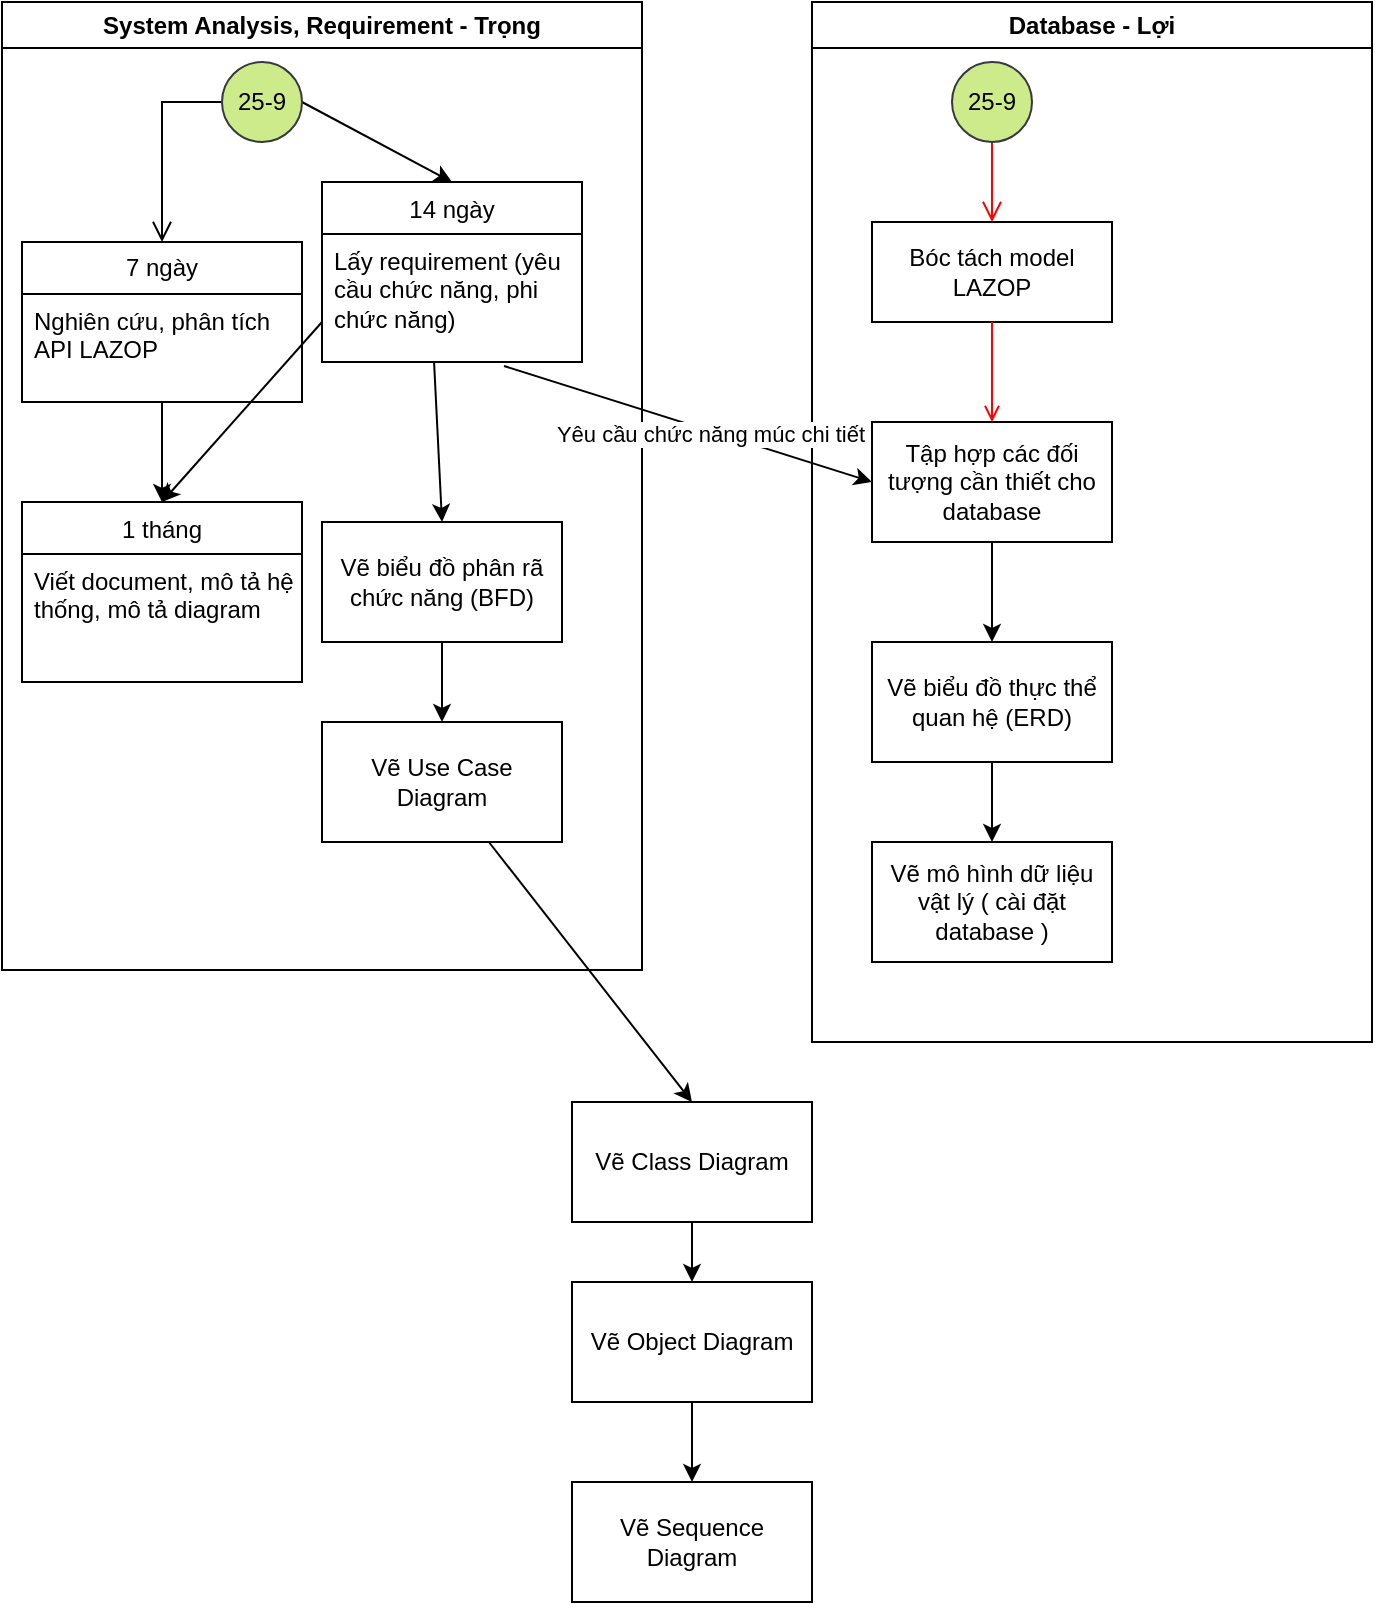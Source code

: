 <mxfile version="13.7.7" type="github" pages="2">
  <diagram name="Page-1" id="e7e014a7-5840-1c2e-5031-d8a46d1fe8dd">
    <mxGraphModel dx="942" dy="583" grid="1" gridSize="10" guides="1" tooltips="1" connect="1" arrows="1" fold="1" page="1" pageScale="1" pageWidth="827" pageHeight="1169" background="#ffffff" math="0" shadow="0">
      <root>
        <mxCell id="0" />
        <mxCell id="1" parent="0" />
        <mxCell id="2" value="System Analysis, Requirement - Trọng" style="swimlane;whiteSpace=wrap" parent="1" vertex="1">
          <mxGeometry x="40" y="40" width="320" height="484" as="geometry" />
        </mxCell>
        <mxCell id="6" value="" style="edgeStyle=elbowEdgeStyle;elbow=horizontal;verticalAlign=bottom;endArrow=open;endSize=8;endFill=1;rounded=0;entryX=0.5;entryY=0;entryDx=0;entryDy=0;exitX=0;exitY=0.5;exitDx=0;exitDy=0;" parent="2" source="_u92uwHQ9xJIyA4-MkIm-22" target="mU8VDw6BHfqq7bU4-AUH-44" edge="1">
          <mxGeometry x="100" y="40" as="geometry">
            <mxPoint x="60" y="70" as="targetPoint" />
            <Array as="points">
              <mxPoint x="80" y="80" />
            </Array>
            <mxPoint x="120" y="45" as="sourcePoint" />
          </mxGeometry>
        </mxCell>
        <mxCell id="mU8VDw6BHfqq7bU4-AUH-44" value="7 ngày" style="swimlane;fontStyle=0;childLayout=stackLayout;horizontal=1;startSize=26;fillColor=none;horizontalStack=0;resizeParent=1;resizeParentMax=0;resizeLast=0;collapsible=1;marginBottom=0;whiteSpace=wrap;" parent="2" vertex="1">
          <mxGeometry x="10" y="120" width="140" height="80" as="geometry" />
        </mxCell>
        <mxCell id="mU8VDw6BHfqq7bU4-AUH-46" value="Nghiên cứu, phân tích API LAZOP" style="text;strokeColor=none;fillColor=none;align=left;verticalAlign=top;spacingLeft=4;spacingRight=4;overflow=hidden;rotatable=0;points=[[0,0.5],[1,0.5]];portConstraint=eastwest;whiteSpace=wrap;" parent="mU8VDw6BHfqq7bU4-AUH-44" vertex="1">
          <mxGeometry y="26" width="140" height="54" as="geometry" />
        </mxCell>
        <mxCell id="mU8VDw6BHfqq7bU4-AUH-48" value="14 ngày" style="swimlane;fontStyle=0;childLayout=stackLayout;horizontal=1;startSize=26;fillColor=none;horizontalStack=0;resizeParent=1;resizeParentMax=0;resizeLast=0;collapsible=1;marginBottom=0;" parent="2" vertex="1">
          <mxGeometry x="160" y="90" width="130" height="90" as="geometry">
            <mxRectangle x="70" y="430" width="80" height="26" as="alternateBounds" />
          </mxGeometry>
        </mxCell>
        <mxCell id="mU8VDw6BHfqq7bU4-AUH-49" value="Lấy requirement (yêu cầu chức năng, phi chức năng)" style="text;strokeColor=none;fillColor=none;align=left;verticalAlign=top;spacingLeft=4;spacingRight=4;overflow=hidden;rotatable=0;points=[[0,0.5],[1,0.5]];portConstraint=eastwest;whiteSpace=wrap;" parent="mU8VDw6BHfqq7bU4-AUH-48" vertex="1">
          <mxGeometry y="26" width="130" height="64" as="geometry" />
        </mxCell>
        <mxCell id="rS6dLhZMkmuUpzraP9A6-42" value="" style="endArrow=classic;html=1;exitX=1;exitY=0.5;exitDx=0;exitDy=0;entryX=0.5;entryY=0;entryDx=0;entryDy=0;" parent="2" source="_u92uwHQ9xJIyA4-MkIm-22" target="mU8VDw6BHfqq7bU4-AUH-48" edge="1">
          <mxGeometry width="50" height="50" relative="1" as="geometry">
            <mxPoint x="150" y="45" as="sourcePoint" />
            <mxPoint x="220" y="110" as="targetPoint" />
          </mxGeometry>
        </mxCell>
        <mxCell id="_u92uwHQ9xJIyA4-MkIm-17" value="1 tháng" style="swimlane;fontStyle=0;childLayout=stackLayout;horizontal=1;startSize=26;fillColor=none;horizontalStack=0;resizeParent=1;resizeParentMax=0;resizeLast=0;collapsible=1;marginBottom=0;" vertex="1" parent="2">
          <mxGeometry x="10" y="250" width="140" height="90" as="geometry" />
        </mxCell>
        <mxCell id="_u92uwHQ9xJIyA4-MkIm-18" value="Viết document, mô tả hệ thống, mô tả diagram" style="text;strokeColor=none;fillColor=none;align=left;verticalAlign=top;spacingLeft=4;spacingRight=4;overflow=hidden;rotatable=0;points=[[0,0.5],[1,0.5]];portConstraint=eastwest;whiteSpace=wrap;" vertex="1" parent="_u92uwHQ9xJIyA4-MkIm-17">
          <mxGeometry y="26" width="140" height="64" as="geometry" />
        </mxCell>
        <mxCell id="rS6dLhZMkmuUpzraP9A6-46" value="Vẽ biểu đồ phân rã chức năng (BFD)" style="rounded=0;whiteSpace=wrap;html=1;" parent="2" vertex="1">
          <mxGeometry x="160" y="260" width="120" height="60" as="geometry" />
        </mxCell>
        <mxCell id="rS6dLhZMkmuUpzraP9A6-47" value="" style="endArrow=classic;html=1;entryX=0.5;entryY=0;entryDx=0;entryDy=0;exitX=0.431;exitY=1;exitDx=0;exitDy=0;exitPerimeter=0;" parent="2" source="mU8VDw6BHfqq7bU4-AUH-49" target="rS6dLhZMkmuUpzraP9A6-46" edge="1">
          <mxGeometry width="50" height="50" relative="1" as="geometry">
            <mxPoint x="220" y="180" as="sourcePoint" />
            <mxPoint x="400" y="120" as="targetPoint" />
          </mxGeometry>
        </mxCell>
        <mxCell id="rS6dLhZMkmuUpzraP9A6-49" value="Vẽ Use Case Diagram" style="rounded=0;whiteSpace=wrap;html=1;" parent="2" vertex="1">
          <mxGeometry x="160" y="360" width="120" height="60" as="geometry" />
        </mxCell>
        <mxCell id="rS6dLhZMkmuUpzraP9A6-51" value="" style="endArrow=classic;html=1;entryX=0.5;entryY=0;entryDx=0;entryDy=0;" parent="2" source="rS6dLhZMkmuUpzraP9A6-46" target="rS6dLhZMkmuUpzraP9A6-49" edge="1">
          <mxGeometry width="50" height="50" relative="1" as="geometry">
            <mxPoint x="170" y="290" as="sourcePoint" />
            <mxPoint x="250" y="390.711" as="targetPoint" />
          </mxGeometry>
        </mxCell>
        <mxCell id="rS6dLhZMkmuUpzraP9A6-54" value="" style="endArrow=classic;html=1;entryX=0.5;entryY=0;entryDx=0;entryDy=0;exitX=0.5;exitY=1;exitDx=0;exitDy=0;" parent="2" source="mU8VDw6BHfqq7bU4-AUH-44" target="_u92uwHQ9xJIyA4-MkIm-17" edge="1">
          <mxGeometry width="50" height="50" relative="1" as="geometry">
            <mxPoint x="65" y="160" as="sourcePoint" />
            <mxPoint x="60" y="300" as="targetPoint" />
          </mxGeometry>
        </mxCell>
        <mxCell id="rS6dLhZMkmuUpzraP9A6-55" value="" style="endArrow=classic;html=1;entryX=0.5;entryY=0;entryDx=0;entryDy=0;exitX=0;exitY=1;exitDx=0;exitDy=0;" parent="2" target="_u92uwHQ9xJIyA4-MkIm-17" edge="1">
          <mxGeometry width="50" height="50" relative="1" as="geometry">
            <mxPoint x="160" y="160" as="sourcePoint" />
            <mxPoint x="90" y="300" as="targetPoint" />
          </mxGeometry>
        </mxCell>
        <mxCell id="_u92uwHQ9xJIyA4-MkIm-22" value="25-9" style="ellipse;whiteSpace=wrap;html=1;aspect=fixed;fillColor=#cdeb8b;strokeColor=#36393d;" vertex="1" parent="2">
          <mxGeometry x="110" y="30" width="40" height="40" as="geometry" />
        </mxCell>
        <mxCell id="3" value="Database - Lợi" style="swimlane;whiteSpace=wrap" parent="1" vertex="1">
          <mxGeometry x="445" y="40" width="280" height="520" as="geometry" />
        </mxCell>
        <mxCell id="14" value="" style="edgeStyle=elbowEdgeStyle;elbow=horizontal;verticalAlign=bottom;endArrow=open;endSize=8;strokeColor=#FF0000;endFill=1;rounded=0;exitX=0.5;exitY=1;exitDx=0;exitDy=0;" parent="3" source="_u92uwHQ9xJIyA4-MkIm-23" target="15" edge="1">
          <mxGeometry x="40" y="20" as="geometry">
            <mxPoint x="55" y="90" as="targetPoint" />
            <mxPoint x="85" y="70" as="sourcePoint" />
          </mxGeometry>
        </mxCell>
        <mxCell id="15" value="Bóc tách model LAZOP" style="whiteSpace=wrap;" parent="3" vertex="1">
          <mxGeometry x="30" y="110" width="120" height="50" as="geometry" />
        </mxCell>
        <mxCell id="17" value="" style="endArrow=open;strokeColor=#FF0000;endFill=1;rounded=0;entryX=0.5;entryY=0;entryDx=0;entryDy=0;" parent="3" source="15" target="rS6dLhZMkmuUpzraP9A6-43" edge="1">
          <mxGeometry relative="1" as="geometry">
            <mxPoint x="75" y="220" as="targetPoint" />
          </mxGeometry>
        </mxCell>
        <mxCell id="rS6dLhZMkmuUpzraP9A6-43" value="Tập hợp các đối tượng cần thiết cho database" style="rounded=0;whiteSpace=wrap;html=1;" parent="3" vertex="1">
          <mxGeometry x="30" y="210" width="120" height="60" as="geometry" />
        </mxCell>
        <mxCell id="rS6dLhZMkmuUpzraP9A6-48" value="Vẽ biểu đồ thực thể quan hệ (ERD)" style="rounded=0;whiteSpace=wrap;html=1;" parent="3" vertex="1">
          <mxGeometry x="30" y="320" width="120" height="60" as="geometry" />
        </mxCell>
        <mxCell id="rS6dLhZMkmuUpzraP9A6-56" value="" style="endArrow=classic;html=1;exitX=0.5;exitY=1;exitDx=0;exitDy=0;entryX=0.5;entryY=0;entryDx=0;entryDy=0;" parent="3" source="rS6dLhZMkmuUpzraP9A6-43" target="rS6dLhZMkmuUpzraP9A6-48" edge="1">
          <mxGeometry width="50" height="50" relative="1" as="geometry">
            <mxPoint x="25" y="360" as="sourcePoint" />
            <mxPoint x="75" y="310" as="targetPoint" />
          </mxGeometry>
        </mxCell>
        <mxCell id="OaehYao2ePnqHA_qCyAD-17" value="Vẽ mô hình dữ liệu vật lý ( cài đặt database )" style="rounded=0;whiteSpace=wrap;html=1;" parent="3" vertex="1">
          <mxGeometry x="30" y="420" width="120" height="60" as="geometry" />
        </mxCell>
        <mxCell id="_u92uwHQ9xJIyA4-MkIm-21" value="" style="endArrow=classic;html=1;exitX=0.5;exitY=1;exitDx=0;exitDy=0;entryX=0.5;entryY=0;entryDx=0;entryDy=0;" edge="1" parent="3" source="rS6dLhZMkmuUpzraP9A6-48" target="OaehYao2ePnqHA_qCyAD-17">
          <mxGeometry width="50" height="50" relative="1" as="geometry">
            <mxPoint x="195" y="440" as="sourcePoint" />
            <mxPoint x="245" y="390" as="targetPoint" />
          </mxGeometry>
        </mxCell>
        <mxCell id="_u92uwHQ9xJIyA4-MkIm-23" value="25-9" style="ellipse;whiteSpace=wrap;html=1;aspect=fixed;fillColor=#cdeb8b;strokeColor=#36393d;" vertex="1" parent="3">
          <mxGeometry x="70" y="30" width="40" height="40" as="geometry" />
        </mxCell>
        <mxCell id="rS6dLhZMkmuUpzraP9A6-44" value="" style="endArrow=classic;html=1;exitX=0.7;exitY=1.031;exitDx=0;exitDy=0;entryX=0;entryY=0.5;entryDx=0;entryDy=0;exitPerimeter=0;" parent="1" source="mU8VDw6BHfqq7bU4-AUH-49" target="rS6dLhZMkmuUpzraP9A6-43" edge="1">
          <mxGeometry width="50" height="50" relative="1" as="geometry">
            <mxPoint x="260" y="200" as="sourcePoint" />
            <mxPoint x="440" y="180" as="targetPoint" />
          </mxGeometry>
        </mxCell>
        <mxCell id="rS6dLhZMkmuUpzraP9A6-45" value="Yêu cầu chức năng múc chi tiết" style="edgeLabel;html=1;align=center;verticalAlign=middle;resizable=0;points=[];" parent="rS6dLhZMkmuUpzraP9A6-44" vertex="1" connectable="0">
          <mxGeometry x="0.124" y="-1" relative="1" as="geometry">
            <mxPoint as="offset" />
          </mxGeometry>
        </mxCell>
        <mxCell id="rS6dLhZMkmuUpzraP9A6-50" value="Vẽ Class Diagram" style="rounded=0;whiteSpace=wrap;html=1;" parent="1" vertex="1">
          <mxGeometry x="325" y="590" width="120" height="60" as="geometry" />
        </mxCell>
        <mxCell id="rS6dLhZMkmuUpzraP9A6-52" value="" style="endArrow=classic;html=1;entryX=0.5;entryY=0;entryDx=0;entryDy=0;" parent="1" source="rS6dLhZMkmuUpzraP9A6-49" target="rS6dLhZMkmuUpzraP9A6-50" edge="1">
          <mxGeometry width="50" height="50" relative="1" as="geometry">
            <mxPoint x="210" y="466" as="sourcePoint" />
            <mxPoint x="290" y="566.711" as="targetPoint" />
          </mxGeometry>
        </mxCell>
        <mxCell id="rS6dLhZMkmuUpzraP9A6-58" value="Vẽ Object Diagram" style="rounded=0;whiteSpace=wrap;html=1;" parent="1" vertex="1">
          <mxGeometry x="325" y="680" width="120" height="60" as="geometry" />
        </mxCell>
        <mxCell id="rS6dLhZMkmuUpzraP9A6-59" value="" style="endArrow=classic;html=1;exitX=0.5;exitY=1;exitDx=0;exitDy=0;" parent="1" source="rS6dLhZMkmuUpzraP9A6-50" target="rS6dLhZMkmuUpzraP9A6-58" edge="1">
          <mxGeometry width="50" height="50" relative="1" as="geometry">
            <mxPoint x="410" y="700" as="sourcePoint" />
            <mxPoint x="460" y="650" as="targetPoint" />
          </mxGeometry>
        </mxCell>
        <mxCell id="OaehYao2ePnqHA_qCyAD-18" value="&lt;div&gt;Vẽ Sequence Diagram&lt;/div&gt;" style="rounded=0;whiteSpace=wrap;html=1;" parent="1" vertex="1">
          <mxGeometry x="325" y="780" width="120" height="60" as="geometry" />
        </mxCell>
        <mxCell id="OaehYao2ePnqHA_qCyAD-19" value="" style="endArrow=classic;html=1;exitX=0.5;exitY=1;exitDx=0;exitDy=0;entryX=0.5;entryY=0;entryDx=0;entryDy=0;" parent="1" source="rS6dLhZMkmuUpzraP9A6-58" target="OaehYao2ePnqHA_qCyAD-18" edge="1">
          <mxGeometry width="50" height="50" relative="1" as="geometry">
            <mxPoint x="500" y="740" as="sourcePoint" />
            <mxPoint x="550" y="690" as="targetPoint" />
          </mxGeometry>
        </mxCell>
      </root>
    </mxGraphModel>
  </diagram>
  <diagram id="dkc9uNzX-q_aH-8mqnDz" name="Page-2">
    <mxGraphModel dx="1346" dy="833" grid="1" gridSize="10" guides="1" tooltips="1" connect="1" arrows="1" fold="1" page="1" pageScale="1" pageWidth="827" pageHeight="1169" math="0" shadow="0">
      <root>
        <mxCell id="wmoGCOoggUUCC7voKVKI-0" />
        <mxCell id="wmoGCOoggUUCC7voKVKI-1" parent="wmoGCOoggUUCC7voKVKI-0" />
      </root>
    </mxGraphModel>
  </diagram>
</mxfile>
